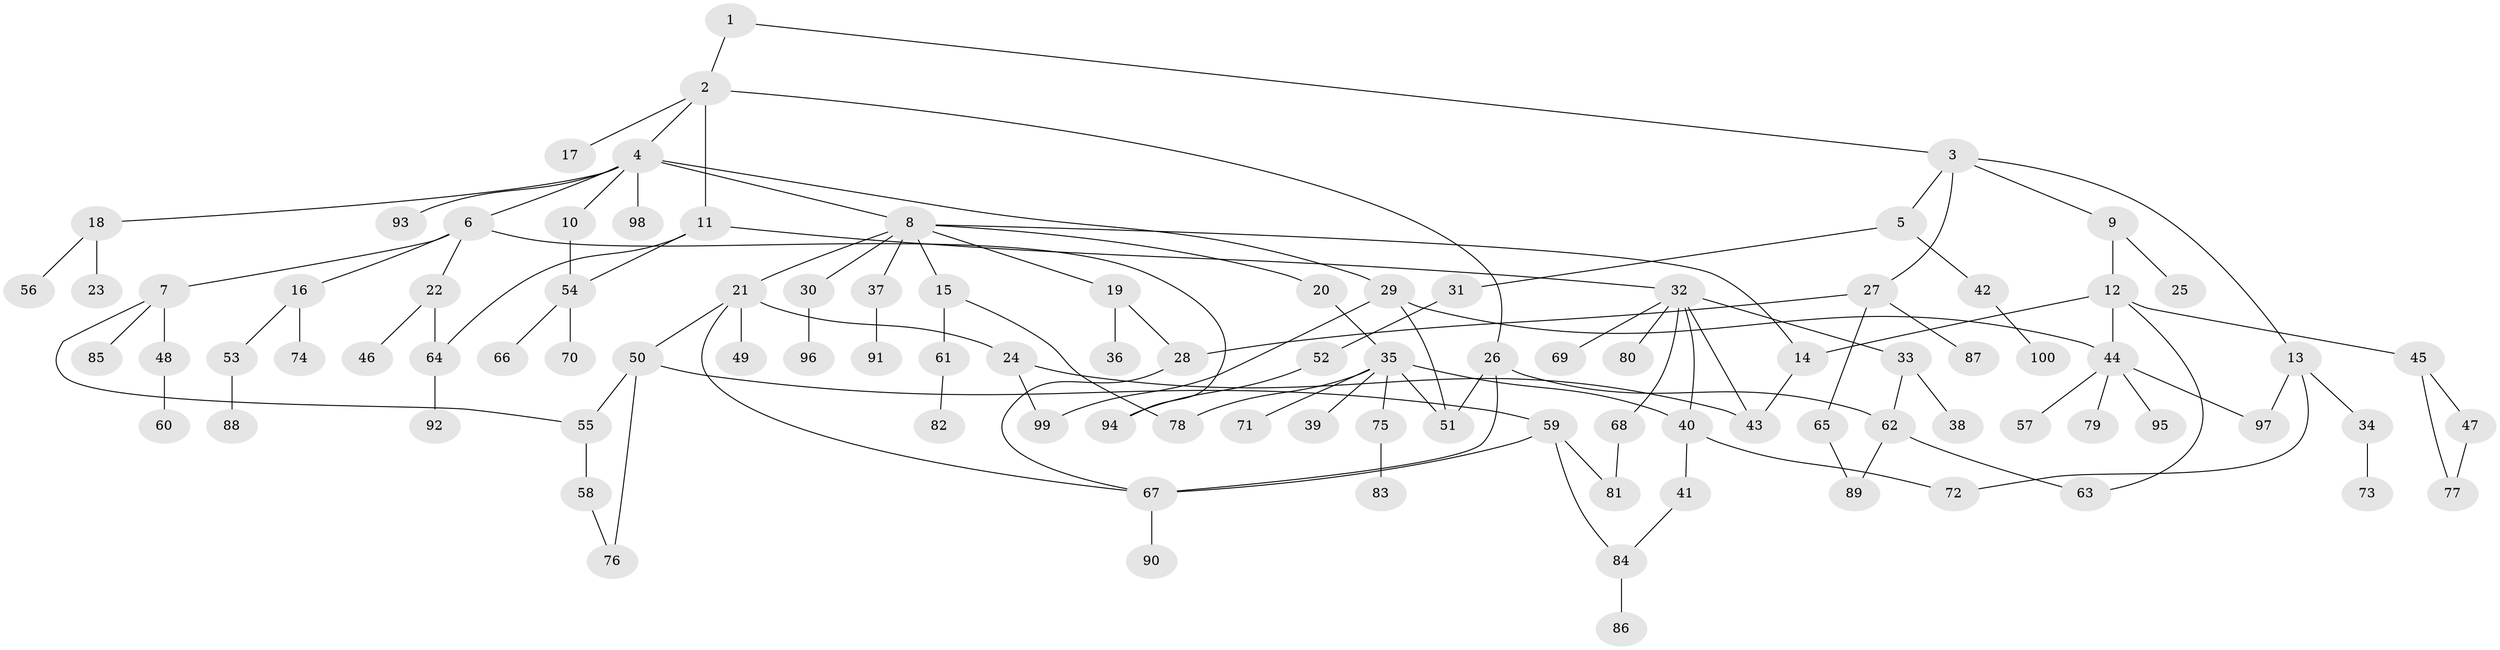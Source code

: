 // Generated by graph-tools (version 1.1) at 2025/11/02/21/25 10:11:06]
// undirected, 100 vertices, 125 edges
graph export_dot {
graph [start="1"]
  node [color=gray90,style=filled];
  1;
  2;
  3;
  4;
  5;
  6;
  7;
  8;
  9;
  10;
  11;
  12;
  13;
  14;
  15;
  16;
  17;
  18;
  19;
  20;
  21;
  22;
  23;
  24;
  25;
  26;
  27;
  28;
  29;
  30;
  31;
  32;
  33;
  34;
  35;
  36;
  37;
  38;
  39;
  40;
  41;
  42;
  43;
  44;
  45;
  46;
  47;
  48;
  49;
  50;
  51;
  52;
  53;
  54;
  55;
  56;
  57;
  58;
  59;
  60;
  61;
  62;
  63;
  64;
  65;
  66;
  67;
  68;
  69;
  70;
  71;
  72;
  73;
  74;
  75;
  76;
  77;
  78;
  79;
  80;
  81;
  82;
  83;
  84;
  85;
  86;
  87;
  88;
  89;
  90;
  91;
  92;
  93;
  94;
  95;
  96;
  97;
  98;
  99;
  100;
  1 -- 2;
  1 -- 3;
  2 -- 4;
  2 -- 11;
  2 -- 17;
  2 -- 26;
  3 -- 5;
  3 -- 9;
  3 -- 13;
  3 -- 27;
  4 -- 6;
  4 -- 8;
  4 -- 10;
  4 -- 18;
  4 -- 29;
  4 -- 93;
  4 -- 98;
  5 -- 31;
  5 -- 42;
  6 -- 7;
  6 -- 16;
  6 -- 22;
  6 -- 94;
  7 -- 48;
  7 -- 55;
  7 -- 85;
  8 -- 15;
  8 -- 19;
  8 -- 20;
  8 -- 21;
  8 -- 30;
  8 -- 37;
  8 -- 14;
  9 -- 12;
  9 -- 25;
  10 -- 54;
  11 -- 32;
  11 -- 54;
  11 -- 64;
  12 -- 14;
  12 -- 45;
  12 -- 44;
  12 -- 63;
  13 -- 34;
  13 -- 97;
  13 -- 72;
  14 -- 43;
  15 -- 61;
  15 -- 78;
  16 -- 53;
  16 -- 74;
  18 -- 23;
  18 -- 56;
  19 -- 36;
  19 -- 28;
  20 -- 35;
  21 -- 24;
  21 -- 49;
  21 -- 50;
  21 -- 67;
  22 -- 46;
  22 -- 64;
  24 -- 43;
  24 -- 99;
  26 -- 51;
  26 -- 67;
  26 -- 62;
  27 -- 28;
  27 -- 65;
  27 -- 87;
  28 -- 67;
  29 -- 44;
  29 -- 99;
  29 -- 51;
  30 -- 96;
  31 -- 52;
  32 -- 33;
  32 -- 40;
  32 -- 68;
  32 -- 69;
  32 -- 80;
  32 -- 43;
  33 -- 38;
  33 -- 62;
  34 -- 73;
  35 -- 39;
  35 -- 71;
  35 -- 75;
  35 -- 78;
  35 -- 51;
  35 -- 40;
  37 -- 91;
  40 -- 41;
  40 -- 72;
  41 -- 84;
  42 -- 100;
  44 -- 57;
  44 -- 79;
  44 -- 95;
  44 -- 97;
  45 -- 47;
  45 -- 77;
  47 -- 77;
  48 -- 60;
  50 -- 59;
  50 -- 55;
  50 -- 76;
  52 -- 94;
  53 -- 88;
  54 -- 66;
  54 -- 70;
  55 -- 58;
  58 -- 76;
  59 -- 81;
  59 -- 84;
  59 -- 67;
  61 -- 82;
  62 -- 63;
  62 -- 89;
  64 -- 92;
  65 -- 89;
  67 -- 90;
  68 -- 81;
  75 -- 83;
  84 -- 86;
}

